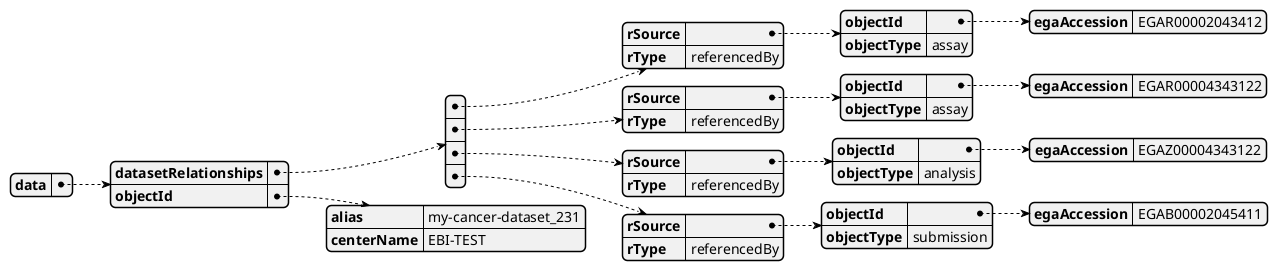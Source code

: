 @startjson

{
    "data": {
        "datasetRelationships": [
            {
                "rSource": {
                    "objectId": {
                        "egaAccession": "EGAR00002043412"
                    },
                    "objectType": "assay"
                },
                "rType": "referencedBy"
            },
            {
                "rSource": {
                    "objectId": {
                        "egaAccession": "EGAR00004343122"
                    },
                    "objectType": "assay"
                },
                "rType": "referencedBy"
            },
            {
                "rSource": {
                    "objectId": {
                        "egaAccession": "EGAZ00004343122"
                    },
                    "objectType": "analysis"
                },
                "rType": "referencedBy"
            },
            {
                "rSource": {
                    "objectId": {
                        "egaAccession": "EGAB00002045411"
                    },
                    "objectType": "submission"
                },
                "rType": "referencedBy"
            }
        ],
        "objectId": {
            "alias": "my-cancer-dataset_231",
            "centerName": "EBI-TEST"
        }
    }
}
@endjson